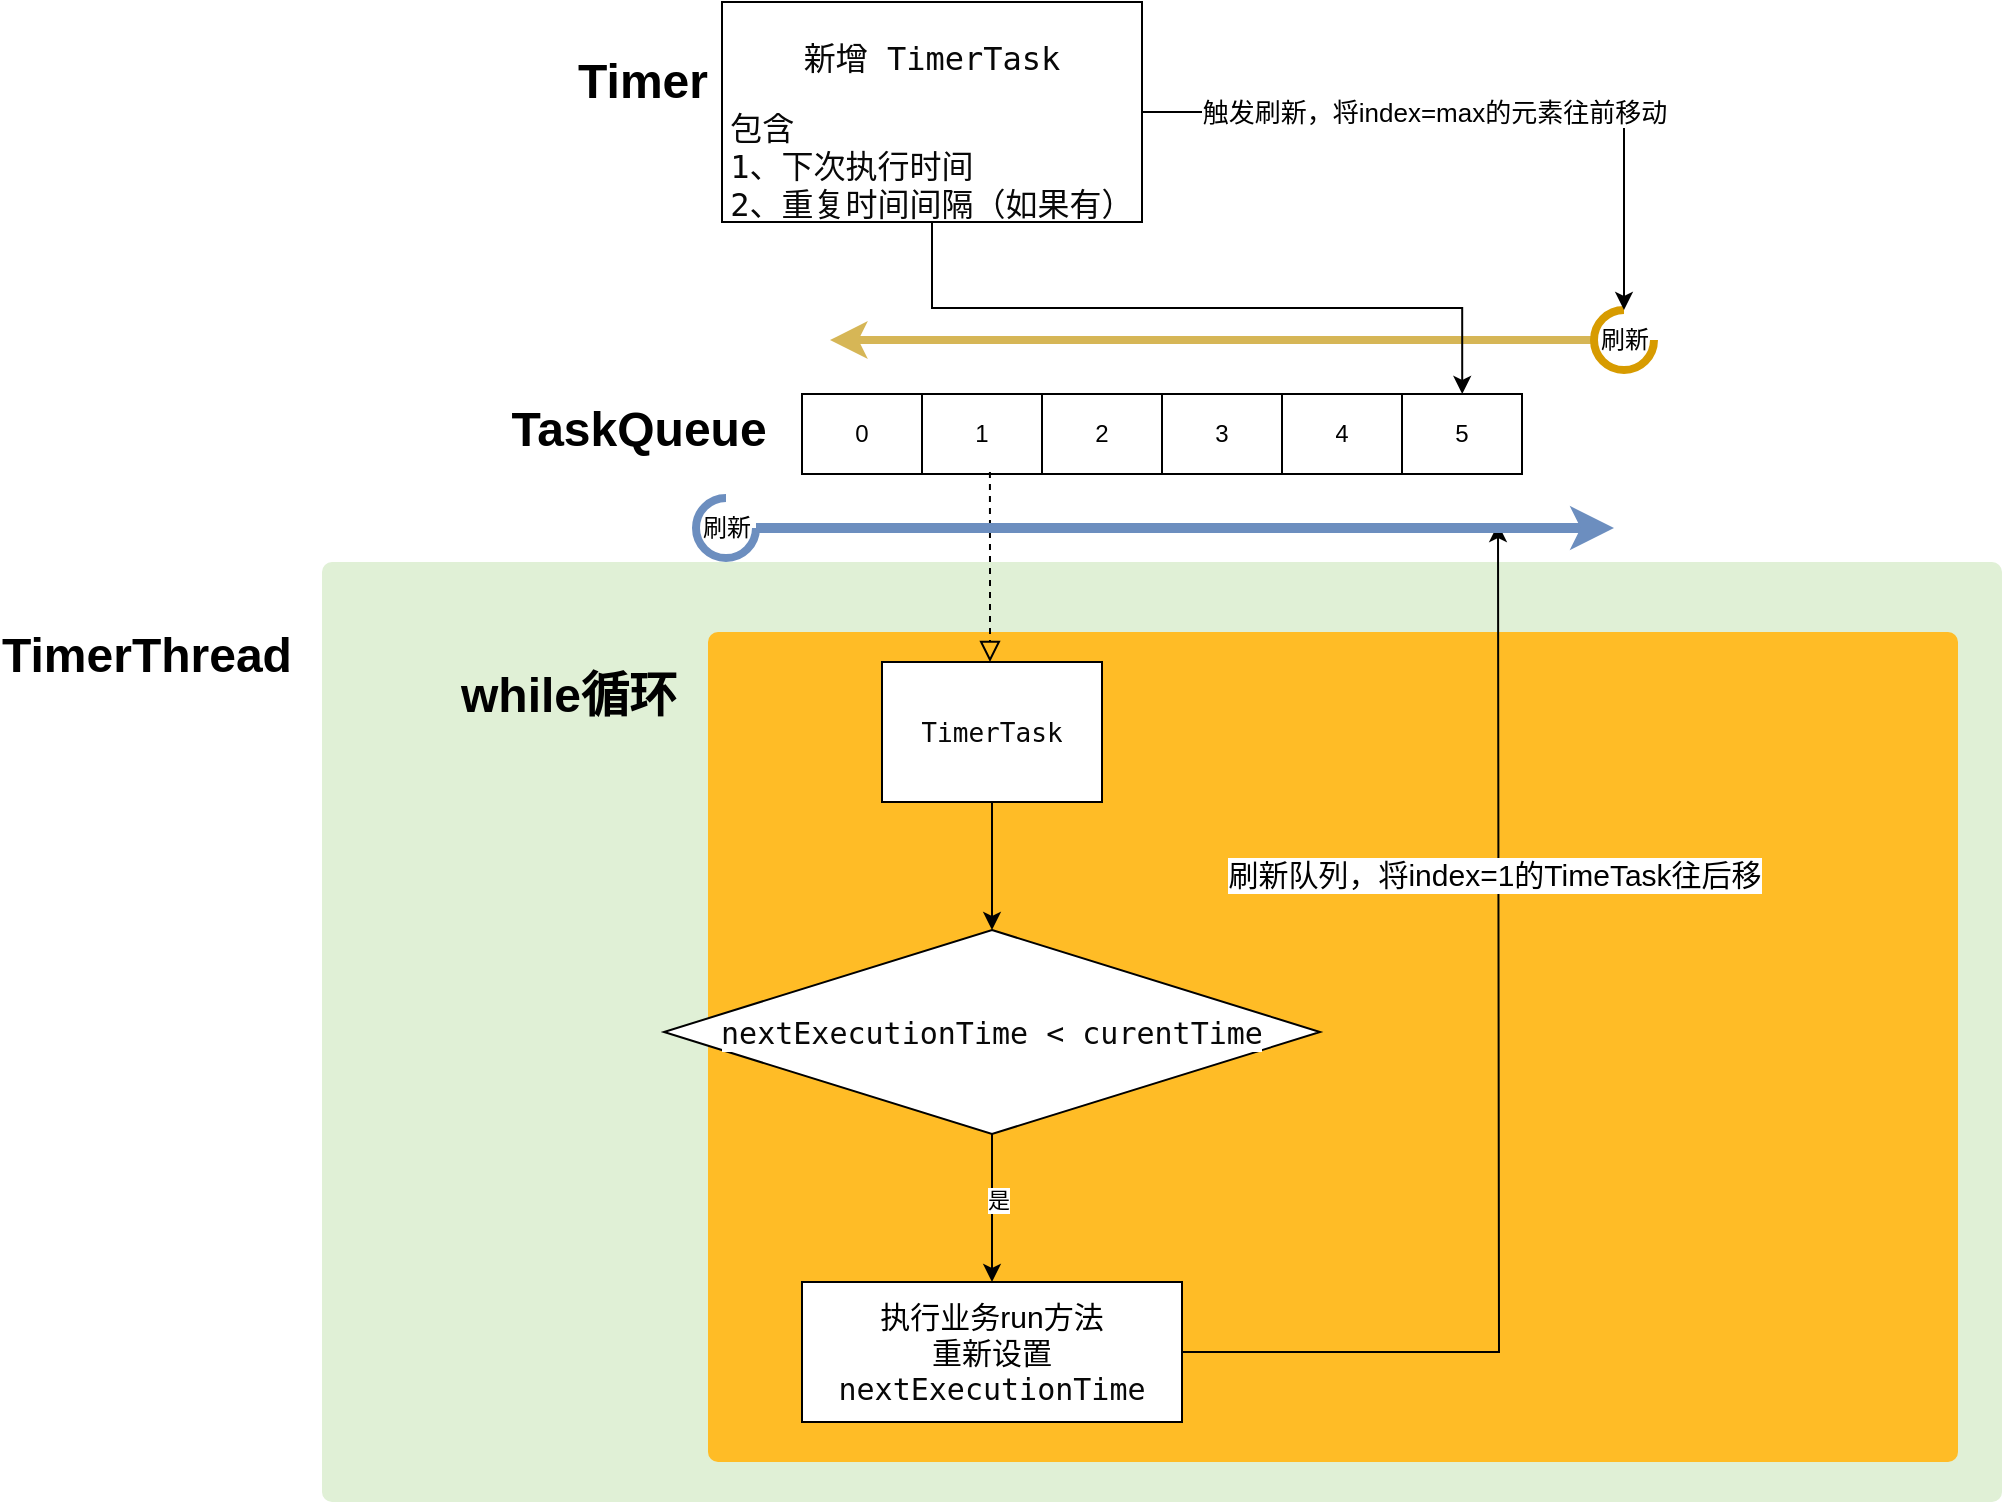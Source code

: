<mxfile version="14.6.13" type="device"><diagram id="lseY-JlJCsXexi9266O1" name="第 1 页"><mxGraphModel dx="1645" dy="746" grid="0" gridSize="10" guides="1" tooltips="1" connect="1" arrows="1" fold="1" page="1" pageScale="1" pageWidth="1654" pageHeight="2336" math="0" shadow="0"><root><mxCell id="0"/><mxCell id="1" parent="0"/><mxCell id="L2o22iWTQwSmpslzSGVC-62" value="" style="html=1;shadow=0;dashed=0;shape=mxgraph.bootstrap.rrect;rSize=5;strokeColor=none;strokeWidth=1;fillColor=#E0F0D6;fontColor=#59B958;whiteSpace=wrap;align=left;verticalAlign=middle;spacing=20;" parent="1" vertex="1"><mxGeometry x="220" y="290" width="840" height="470" as="geometry"/></mxCell><mxCell id="L2o22iWTQwSmpslzSGVC-65" value="" style="html=1;shadow=0;dashed=0;shape=mxgraph.bootstrap.rrect;rSize=5;strokeColor=none;strokeWidth=1;fillColor=#FFBC26;fontColor=#000000;whiteSpace=wrap;align=left;verticalAlign=middle;spacingLeft=0;fontStyle=1;fontSize=14;spacing=5;" parent="1" vertex="1"><mxGeometry x="413" y="325" width="625" height="415" as="geometry"/></mxCell><mxCell id="L2o22iWTQwSmpslzSGVC-18" value="" style="shape=table;html=1;whiteSpace=wrap;startSize=0;container=1;collapsible=0;childLayout=tableLayout;" parent="1" vertex="1"><mxGeometry x="460" y="206" width="360" height="40" as="geometry"/></mxCell><mxCell id="L2o22iWTQwSmpslzSGVC-19" value="" style="shape=partialRectangle;html=1;whiteSpace=wrap;collapsible=0;dropTarget=0;pointerEvents=0;fillColor=none;top=0;left=0;bottom=0;right=0;points=[[0,0.5],[1,0.5]];portConstraint=eastwest;" parent="L2o22iWTQwSmpslzSGVC-18" vertex="1"><mxGeometry width="360" height="40" as="geometry"/></mxCell><mxCell id="L2o22iWTQwSmpslzSGVC-20" value="0" style="shape=partialRectangle;html=1;whiteSpace=wrap;connectable=0;overflow=hidden;fillColor=none;top=0;left=0;bottom=0;right=0;" parent="L2o22iWTQwSmpslzSGVC-19" vertex="1"><mxGeometry width="60" height="40" as="geometry"/></mxCell><mxCell id="L2o22iWTQwSmpslzSGVC-21" value="1" style="shape=partialRectangle;html=1;whiteSpace=wrap;connectable=0;overflow=hidden;fillColor=none;top=0;left=0;bottom=0;right=0;" parent="L2o22iWTQwSmpslzSGVC-19" vertex="1"><mxGeometry x="60" width="60" height="40" as="geometry"/></mxCell><mxCell id="L2o22iWTQwSmpslzSGVC-22" value="2" style="shape=partialRectangle;html=1;whiteSpace=wrap;connectable=0;overflow=hidden;fillColor=none;top=0;left=0;bottom=0;right=0;" parent="L2o22iWTQwSmpslzSGVC-19" vertex="1"><mxGeometry x="120" width="60" height="40" as="geometry"/></mxCell><mxCell id="L2o22iWTQwSmpslzSGVC-23" value="3" style="shape=partialRectangle;html=1;whiteSpace=wrap;connectable=0;overflow=hidden;fillColor=none;top=0;left=0;bottom=0;right=0;" parent="L2o22iWTQwSmpslzSGVC-19" vertex="1"><mxGeometry x="180" width="60" height="40" as="geometry"/></mxCell><mxCell id="L2o22iWTQwSmpslzSGVC-24" value="4" style="shape=partialRectangle;html=1;whiteSpace=wrap;connectable=0;overflow=hidden;fillColor=none;top=0;left=0;bottom=0;right=0;" parent="L2o22iWTQwSmpslzSGVC-19" vertex="1"><mxGeometry x="240" width="60" height="40" as="geometry"/></mxCell><mxCell id="L2o22iWTQwSmpslzSGVC-25" value="5" style="shape=partialRectangle;html=1;whiteSpace=wrap;connectable=0;overflow=hidden;fillColor=none;top=0;left=0;bottom=0;right=0;" parent="L2o22iWTQwSmpslzSGVC-19" vertex="1"><mxGeometry x="300" width="60" height="40" as="geometry"/></mxCell><mxCell id="L2o22iWTQwSmpslzSGVC-26" value="TaskQueue" style="text;strokeColor=none;fillColor=none;html=1;fontSize=24;fontStyle=1;verticalAlign=middle;align=center;" parent="1" vertex="1"><mxGeometry x="308" y="204" width="140" height="40" as="geometry"/></mxCell><mxCell id="L2o22iWTQwSmpslzSGVC-46" value="" style="edgeStyle=orthogonalEdgeStyle;rounded=0;orthogonalLoop=1;jettySize=auto;html=1;" parent="1" source="L2o22iWTQwSmpslzSGVC-32" target="L2o22iWTQwSmpslzSGVC-45" edge="1"><mxGeometry relative="1" as="geometry"/></mxCell><mxCell id="L2o22iWTQwSmpslzSGVC-32" value="" style="shape=table;html=1;whiteSpace=wrap;startSize=0;container=1;collapsible=0;childLayout=tableLayout;" parent="1" vertex="1"><mxGeometry x="500" y="340" width="110" height="70" as="geometry"/></mxCell><mxCell id="L2o22iWTQwSmpslzSGVC-33" value="" style="shape=partialRectangle;html=1;whiteSpace=wrap;collapsible=0;dropTarget=0;pointerEvents=0;fillColor=none;top=0;left=0;bottom=0;right=0;points=[[0,0.5],[1,0.5]];portConstraint=eastwest;" parent="L2o22iWTQwSmpslzSGVC-32" vertex="1"><mxGeometry width="110" height="70" as="geometry"/></mxCell><mxCell id="L2o22iWTQwSmpslzSGVC-34" value="&lt;pre style=&quot;background-color: #ffffff ; color: #080808 ; font-family: &amp;#34;jetbrains mono&amp;#34; , monospace ; font-size: 9.8pt&quot;&gt;TimerTask&lt;/pre&gt;" style="shape=partialRectangle;html=1;whiteSpace=wrap;connectable=0;overflow=hidden;fillColor=none;top=0;left=0;bottom=0;right=0;" parent="L2o22iWTQwSmpslzSGVC-33" vertex="1"><mxGeometry width="110" height="70" as="geometry"/></mxCell><mxCell id="L2o22iWTQwSmpslzSGVC-40" value="" style="edgeStyle=orthogonalEdgeStyle;rounded=0;orthogonalLoop=1;jettySize=auto;html=1;shadow=0;labelBackgroundColor=none;fontFamily=Times New Roman;fontSize=18;endArrow=block;endFill=0;endSize=8;strokeWidth=1;dashed=1;exitX=0.261;exitY=0.975;exitDx=0;exitDy=0;exitPerimeter=0;" parent="1" source="L2o22iWTQwSmpslzSGVC-19" edge="1"><mxGeometry relative="1" as="geometry"><mxPoint x="560" y="440" as="sourcePoint"/><mxPoint x="554" y="340" as="targetPoint"/></mxGeometry></mxCell><mxCell id="L2o22iWTQwSmpslzSGVC-48" value="" style="edgeStyle=orthogonalEdgeStyle;rounded=0;orthogonalLoop=1;jettySize=auto;html=1;" parent="1" source="L2o22iWTQwSmpslzSGVC-45" target="L2o22iWTQwSmpslzSGVC-47" edge="1"><mxGeometry relative="1" as="geometry"/></mxCell><mxCell id="L2o22iWTQwSmpslzSGVC-49" value="是" style="edgeLabel;html=1;align=center;verticalAlign=middle;resizable=0;points=[];" parent="L2o22iWTQwSmpslzSGVC-48" vertex="1" connectable="0"><mxGeometry x="-0.111" y="3" relative="1" as="geometry"><mxPoint as="offset"/></mxGeometry></mxCell><mxCell id="L2o22iWTQwSmpslzSGVC-45" value="&lt;pre style=&quot;background-color: rgb(255, 255, 255); color: rgb(8, 8, 8); font-family: &amp;quot;jetbrains mono&amp;quot;, monospace; font-size: 15px;&quot;&gt;nextExecutionTime &amp;lt; curentTime&lt;/pre&gt;" style="rhombus;whiteSpace=wrap;html=1;startSize=0;fontSize=15;" parent="1" vertex="1"><mxGeometry x="391" y="474" width="328" height="102" as="geometry"/></mxCell><mxCell id="L2o22iWTQwSmpslzSGVC-52" style="edgeStyle=orthogonalEdgeStyle;rounded=0;orthogonalLoop=1;jettySize=auto;html=1;" parent="1" source="L2o22iWTQwSmpslzSGVC-47" edge="1"><mxGeometry relative="1" as="geometry"><mxPoint x="808" y="271" as="targetPoint"/></mxGeometry></mxCell><mxCell id="L2o22iWTQwSmpslzSGVC-53" value="刷新队列，将index=1的TimeTask往后移" style="edgeLabel;html=1;align=center;verticalAlign=middle;resizable=0;points=[];fontSize=15;" parent="L2o22iWTQwSmpslzSGVC-52" vertex="1" connectable="0"><mxGeometry x="0.388" y="2" relative="1" as="geometry"><mxPoint as="offset"/></mxGeometry></mxCell><mxCell id="L2o22iWTQwSmpslzSGVC-47" value="执行业务run方法&lt;br style=&quot;font-size: 15px;&quot;&gt;重新设置&lt;span style=&quot;background-color: rgb(255, 255, 255); color: rgb(8, 8, 8); font-family: &amp;quot;jetbrains mono&amp;quot;, monospace; font-size: 15px;&quot;&gt;nextExecutionTime&lt;/span&gt;" style="whiteSpace=wrap;html=1;startSize=0;fontSize=15;" parent="1" vertex="1"><mxGeometry x="460" y="650" width="190" height="70" as="geometry"/></mxCell><mxCell id="MDRVUhnZDhqiJ6Qkqr6U-2" style="edgeStyle=orthogonalEdgeStyle;rounded=0;orthogonalLoop=1;jettySize=auto;html=1;fillColor=#fff2cc;strokeColor=#d6b656;strokeWidth=4;" parent="1" source="L2o22iWTQwSmpslzSGVC-50" edge="1"><mxGeometry relative="1" as="geometry"><mxPoint x="474" y="179" as="targetPoint"/></mxGeometry></mxCell><mxCell id="L2o22iWTQwSmpslzSGVC-50" value="刷新" style="html=1;shadow=0;dashed=0;shape=mxgraph.basic.arc;startAngle=0.25;endAngle=1;strokeWidth=4;strokeColor=#d79b00;fillColor=#ffe6cc;" parent="1" vertex="1"><mxGeometry x="856" y="164" width="30" height="30" as="geometry"/></mxCell><mxCell id="L2o22iWTQwSmpslzSGVC-54" value="Timer" style="text;strokeColor=none;fillColor=none;html=1;fontSize=24;fontStyle=1;verticalAlign=middle;align=center;" parent="1" vertex="1"><mxGeometry x="310" y="30" width="140" height="40" as="geometry"/></mxCell><mxCell id="L2o22iWTQwSmpslzSGVC-59" style="edgeStyle=orthogonalEdgeStyle;rounded=0;orthogonalLoop=1;jettySize=auto;html=1;entryX=0.917;entryY=0;entryDx=0;entryDy=0;entryPerimeter=0;" parent="1" source="L2o22iWTQwSmpslzSGVC-55" target="L2o22iWTQwSmpslzSGVC-19" edge="1"><mxGeometry relative="1" as="geometry"/></mxCell><mxCell id="L2o22iWTQwSmpslzSGVC-55" value="" style="shape=table;html=1;whiteSpace=wrap;startSize=0;container=1;collapsible=0;childLayout=tableLayout;align=left;fontSize=17;" parent="1" vertex="1"><mxGeometry x="420" y="10" width="210" height="110" as="geometry"/></mxCell><mxCell id="L2o22iWTQwSmpslzSGVC-56" value="" style="shape=partialRectangle;html=1;whiteSpace=wrap;collapsible=0;dropTarget=0;pointerEvents=0;fillColor=none;top=0;left=0;bottom=0;right=0;points=[[0,0.5],[1,0.5]];portConstraint=eastwest;" parent="L2o22iWTQwSmpslzSGVC-55" vertex="1"><mxGeometry width="210" height="110" as="geometry"/></mxCell><mxCell id="L2o22iWTQwSmpslzSGVC-57" value="&lt;pre style=&quot;background-color: rgb(255 , 255 , 255) ; color: rgb(8 , 8 , 8) ; font-family: &amp;#34;jetbrains mono&amp;#34; , monospace ; font-size: 16px&quot;&gt;&lt;font style=&quot;font-size: 16px&quot;&gt;新增 TimerTask&lt;br&gt;&lt;/font&gt;&lt;/pre&gt;&lt;pre style=&quot;background-color: rgb(255 , 255 , 255) ; color: rgb(8 , 8 , 8) ; font-family: &amp;#34;jetbrains mono&amp;#34; , monospace ; font-size: 16px&quot;&gt;&lt;div style=&quot;text-align: left&quot;&gt;&lt;span style=&quot;white-space: normal&quot;&gt;包含&lt;/span&gt;&lt;/div&gt;&lt;font style=&quot;font-size: 16px&quot;&gt;&lt;div style=&quot;text-align: left&quot;&gt;&lt;span style=&quot;white-space: normal&quot;&gt;1、下次执行时间&lt;/span&gt;&lt;/div&gt;2、重复时间间隔（如果有）&lt;/font&gt;&lt;/pre&gt;" style="shape=partialRectangle;html=1;whiteSpace=wrap;connectable=0;overflow=hidden;fillColor=none;top=0;left=0;bottom=0;right=0;" parent="L2o22iWTQwSmpslzSGVC-56" vertex="1"><mxGeometry width="210" height="110" as="geometry"/></mxCell><mxCell id="L2o22iWTQwSmpslzSGVC-60" style="edgeStyle=orthogonalEdgeStyle;rounded=0;orthogonalLoop=1;jettySize=auto;html=1;" parent="1" source="L2o22iWTQwSmpslzSGVC-56" target="L2o22iWTQwSmpslzSGVC-50" edge="1"><mxGeometry relative="1" as="geometry"/></mxCell><mxCell id="L2o22iWTQwSmpslzSGVC-61" value="触发刷新，将index=max的元素往前移动" style="edgeLabel;html=1;align=center;verticalAlign=middle;resizable=0;points=[];fontSize=13;" parent="L2o22iWTQwSmpslzSGVC-60" vertex="1" connectable="0"><mxGeometry x="-0.141" relative="1" as="geometry"><mxPoint as="offset"/></mxGeometry></mxCell><mxCell id="L2o22iWTQwSmpslzSGVC-63" value="while循环" style="text;strokeColor=none;fillColor=none;html=1;fontSize=24;fontStyle=1;verticalAlign=middle;align=center;" parent="1" vertex="1"><mxGeometry x="273" y="337" width="140" height="40" as="geometry"/></mxCell><mxCell id="L2o22iWTQwSmpslzSGVC-64" value="TimerThread" style="text;strokeColor=none;fillColor=none;html=1;fontSize=24;fontStyle=1;verticalAlign=middle;align=center;" parent="1" vertex="1"><mxGeometry x="62" y="317" width="140" height="40" as="geometry"/></mxCell><mxCell id="MDRVUhnZDhqiJ6Qkqr6U-3" style="edgeStyle=orthogonalEdgeStyle;rounded=0;orthogonalLoop=1;jettySize=auto;html=1;strokeWidth=5;fillColor=#dae8fc;strokeColor=#6c8ebf;" parent="1" source="MDRVUhnZDhqiJ6Qkqr6U-1" edge="1"><mxGeometry relative="1" as="geometry"><mxPoint x="866" y="273" as="targetPoint"/></mxGeometry></mxCell><mxCell id="MDRVUhnZDhqiJ6Qkqr6U-1" value="刷新" style="html=1;shadow=0;dashed=0;shape=mxgraph.basic.arc;startAngle=0.25;endAngle=1;strokeWidth=4;strokeColor=#6c8ebf;fillColor=#dae8fc;" parent="1" vertex="1"><mxGeometry x="407" y="258" width="30" height="30" as="geometry"/></mxCell></root></mxGraphModel></diagram></mxfile>